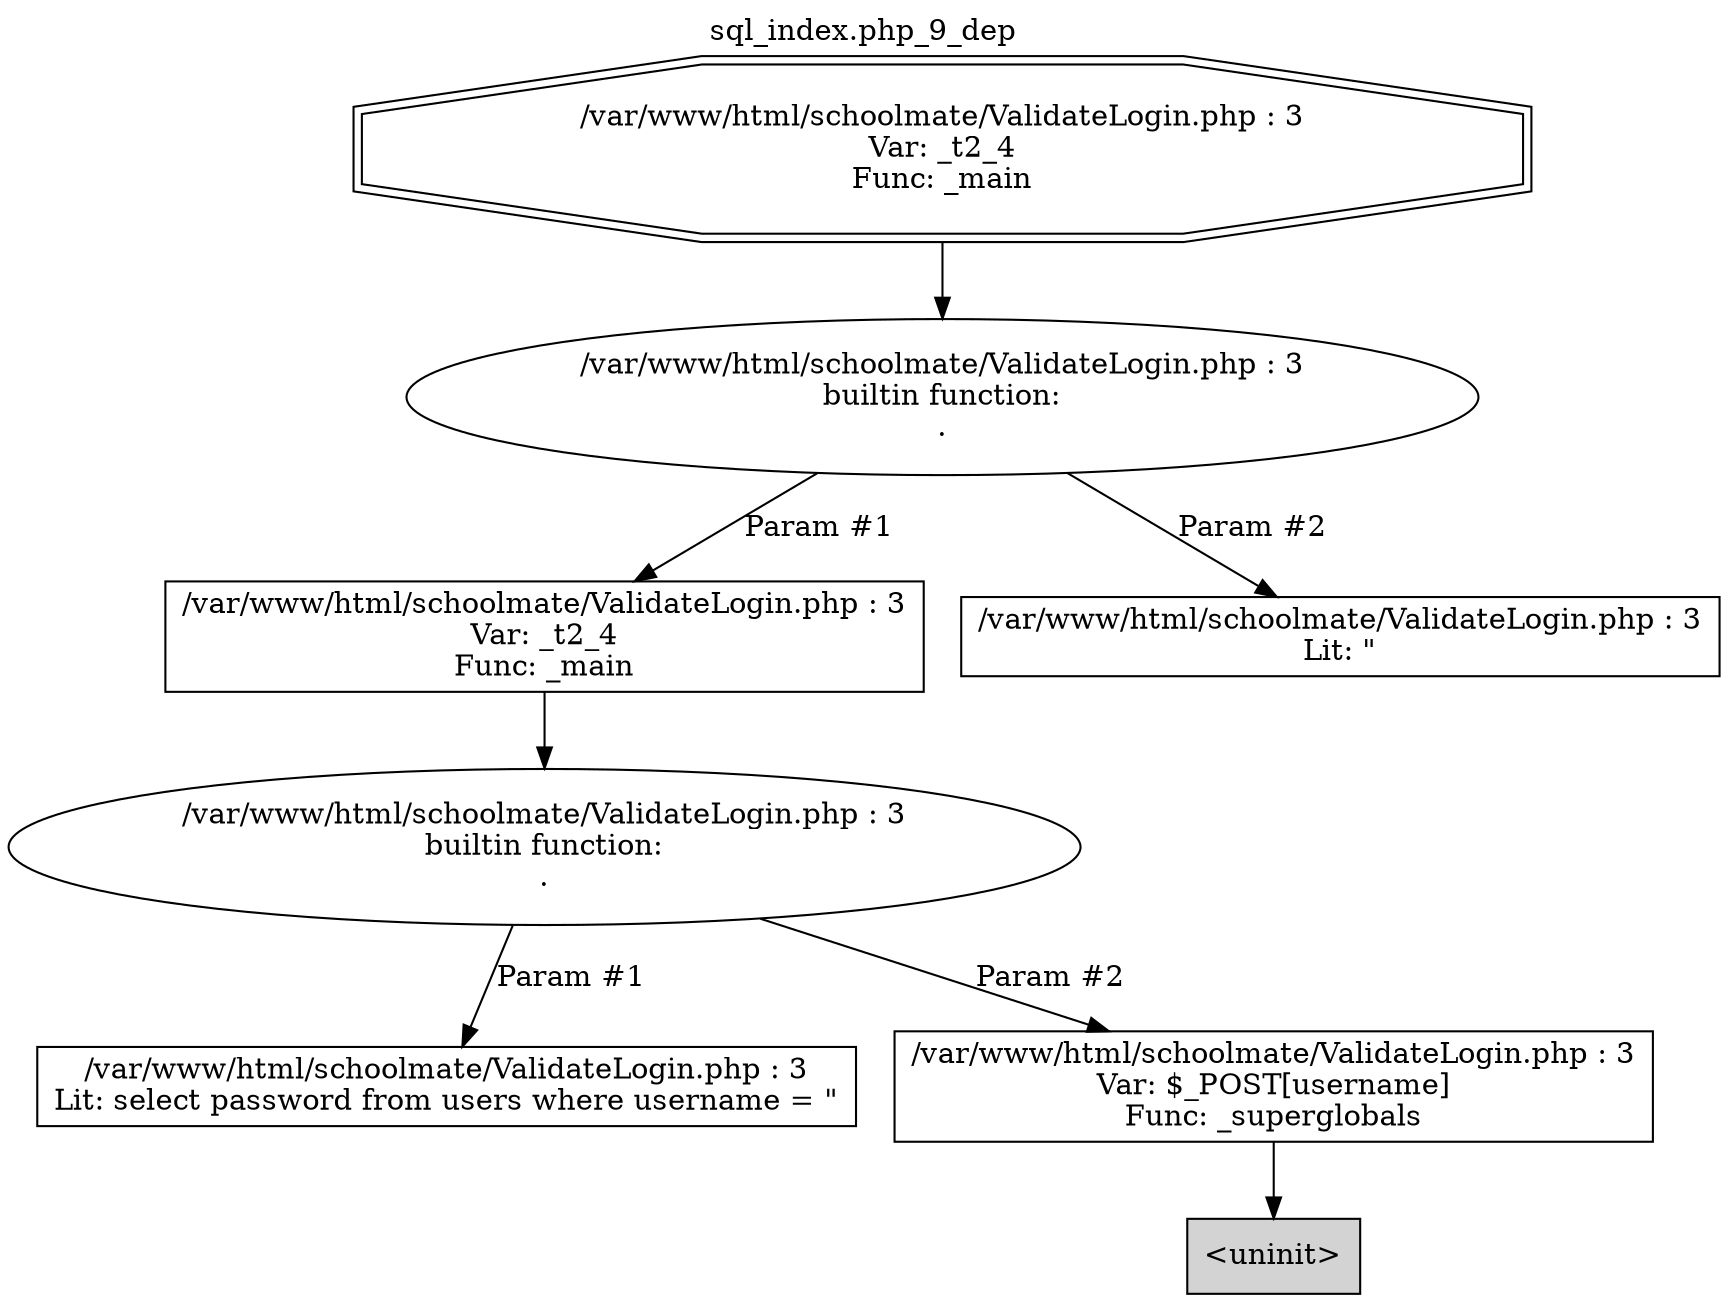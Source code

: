 digraph cfg {
  label="sql_index.php_9_dep";
  labelloc=t;
  n1 [shape=doubleoctagon, label="/var/www/html/schoolmate/ValidateLogin.php : 3\nVar: _t2_4\nFunc: _main\n"];
  n2 [shape=ellipse, label="/var/www/html/schoolmate/ValidateLogin.php : 3\nbuiltin function:\n.\n"];
  n3 [shape=box, label="/var/www/html/schoolmate/ValidateLogin.php : 3\nVar: _t2_4\nFunc: _main\n"];
  n4 [shape=ellipse, label="/var/www/html/schoolmate/ValidateLogin.php : 3\nbuiltin function:\n.\n"];
  n5 [shape=box, label="/var/www/html/schoolmate/ValidateLogin.php : 3\nLit: select password from users where username = \"\n"];
  n6 [shape=box, label="/var/www/html/schoolmate/ValidateLogin.php : 3\nVar: $_POST[username]\nFunc: _superglobals\n"];
  n7 [shape=box, label="<uninit>",style=filled];
  n8 [shape=box, label="/var/www/html/schoolmate/ValidateLogin.php : 3\nLit: \"\n"];
  n1 -> n2;
  n3 -> n4;
  n4 -> n5[label="Param #1"];
  n4 -> n6[label="Param #2"];
  n6 -> n7;
  n2 -> n3[label="Param #1"];
  n2 -> n8[label="Param #2"];
}
